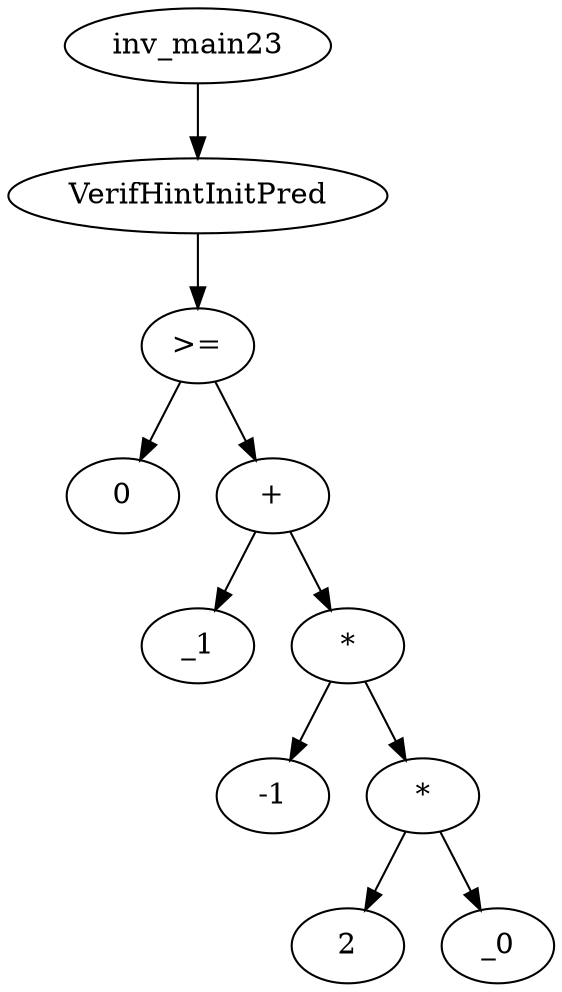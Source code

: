 digraph dag {
0 [label="inv_main23"];
1 [label="VerifHintInitPred"];
2 [label=">="];
3 [label="0"];
4 [label="+"];
5 [label="_1"];
6 [label="*"];
7 [label="-1"];
8 [label="*"];
9 [label="2"];
10 [label="_0"];
0->1
1->2
2->4
2 -> 3
4->6
4 -> 5
6->8
6 -> 7
8->10
8 -> 9
}
